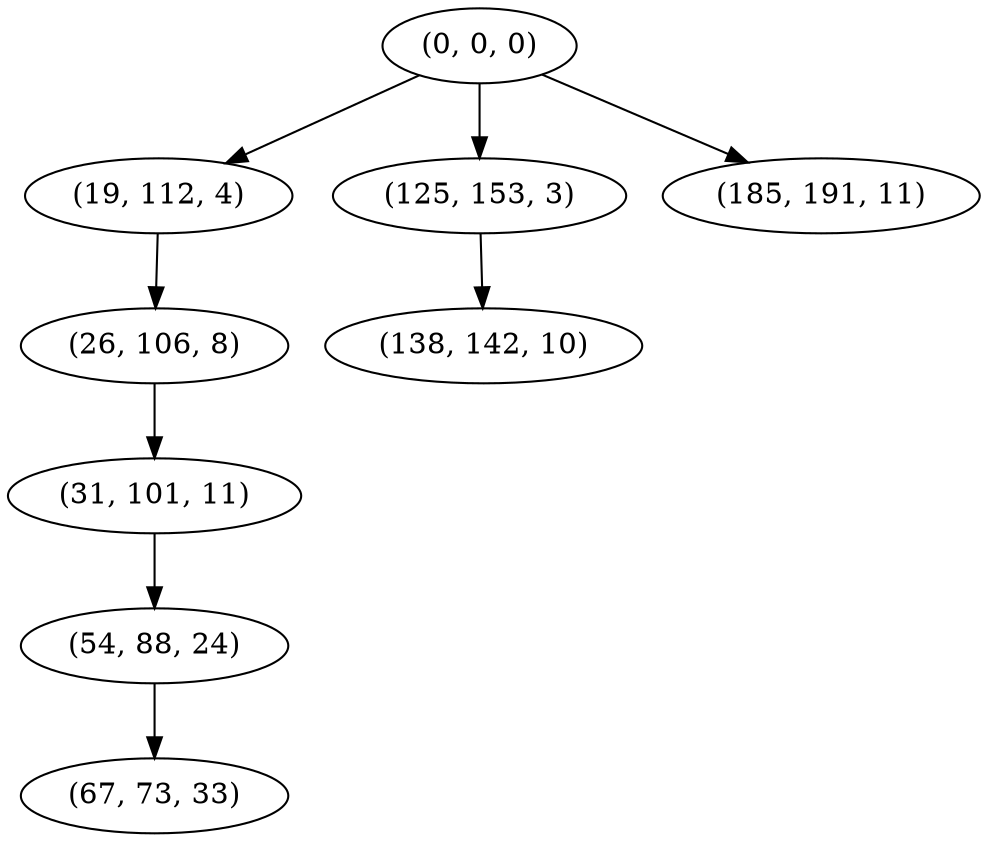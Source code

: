 digraph tree {
    "(0, 0, 0)";
    "(19, 112, 4)";
    "(26, 106, 8)";
    "(31, 101, 11)";
    "(54, 88, 24)";
    "(67, 73, 33)";
    "(125, 153, 3)";
    "(138, 142, 10)";
    "(185, 191, 11)";
    "(0, 0, 0)" -> "(19, 112, 4)";
    "(0, 0, 0)" -> "(125, 153, 3)";
    "(0, 0, 0)" -> "(185, 191, 11)";
    "(19, 112, 4)" -> "(26, 106, 8)";
    "(26, 106, 8)" -> "(31, 101, 11)";
    "(31, 101, 11)" -> "(54, 88, 24)";
    "(54, 88, 24)" -> "(67, 73, 33)";
    "(125, 153, 3)" -> "(138, 142, 10)";
}
